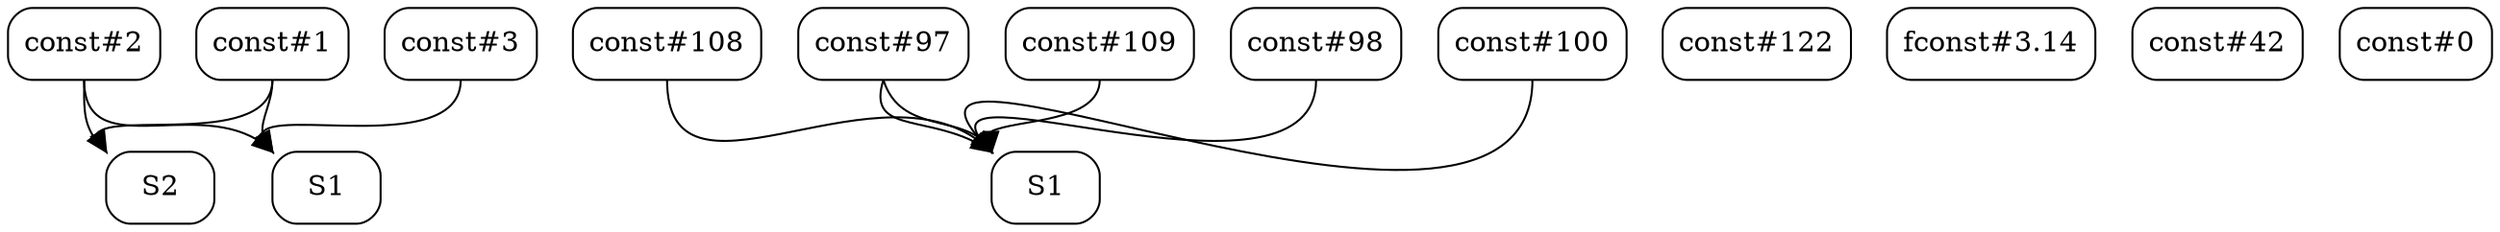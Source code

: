 digraph G {
  node [shape=box, style=rounded];
  node [shape=triangle, style=solid];
  const0 [label="const#1", shape=box, style=rounded];
  const1 [label="const#2", shape=box, style=rounded];
  super2 [label="S2", shape=box, style=rounded];
  const3 [label="const#3", shape=box, style=rounded];
  super4 [label="S1", shape=box, style=rounded];
  const5 [label="const#108", shape=box, style=rounded];
  const6 [label="const#97", shape=box, style=rounded];
  const7 [label="const#109", shape=box, style=rounded];
  const8 [label="const#98", shape=box, style=rounded];
  const9 [label="const#100", shape=box, style=rounded];
  super10 [label="S1", shape=box, style=rounded];
  const11 [label="const#122", shape=box, style=rounded];
  const12 [label="fconst#3.14", shape=box, style=rounded];
  const13 [label="const#42", shape=box, style=rounded];
  const14 [label="const#0", shape=box, style=rounded];

  const0 -> super2 [tailport=s, headport=nw];
  const1 -> super2 [tailport=s, headport=nw];
  const0 -> super4 [tailport=s, headport=nw];
  const1 -> super4 [tailport=s, headport=nw];
  const3 -> super4 [tailport=s, headport=nw];
  const5 -> super10 [tailport=s, headport=nw];
  const6 -> super10 [tailport=s, headport=nw];
  const7 -> super10 [tailport=s, headport=nw];
  const8 -> super10 [tailport=s, headport=nw];
  const9 -> super10 [tailport=s, headport=nw];
  const6 -> super10 [tailport=s, headport=nw];
}
